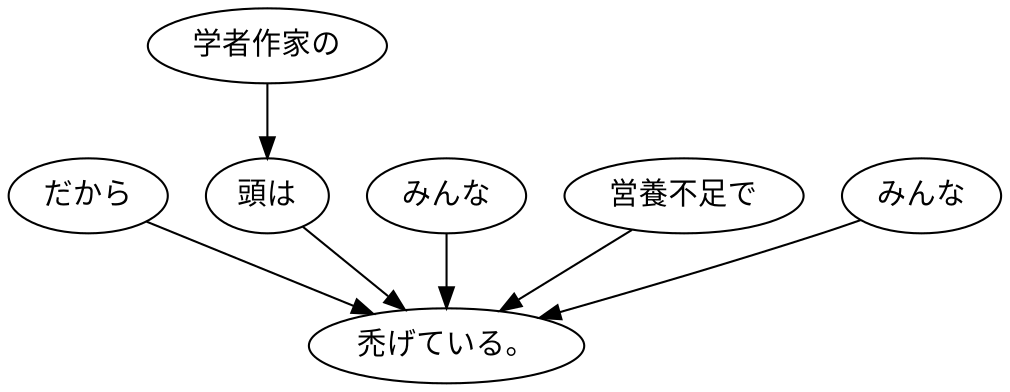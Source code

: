 digraph graph4932 {
	node0 [label="だから"];
	node1 [label="学者作家の"];
	node2 [label="頭は"];
	node3 [label="みんな"];
	node4 [label="営養不足で"];
	node5 [label="みんな"];
	node6 [label="禿げている。"];
	node0 -> node6;
	node1 -> node2;
	node2 -> node6;
	node3 -> node6;
	node4 -> node6;
	node5 -> node6;
}
